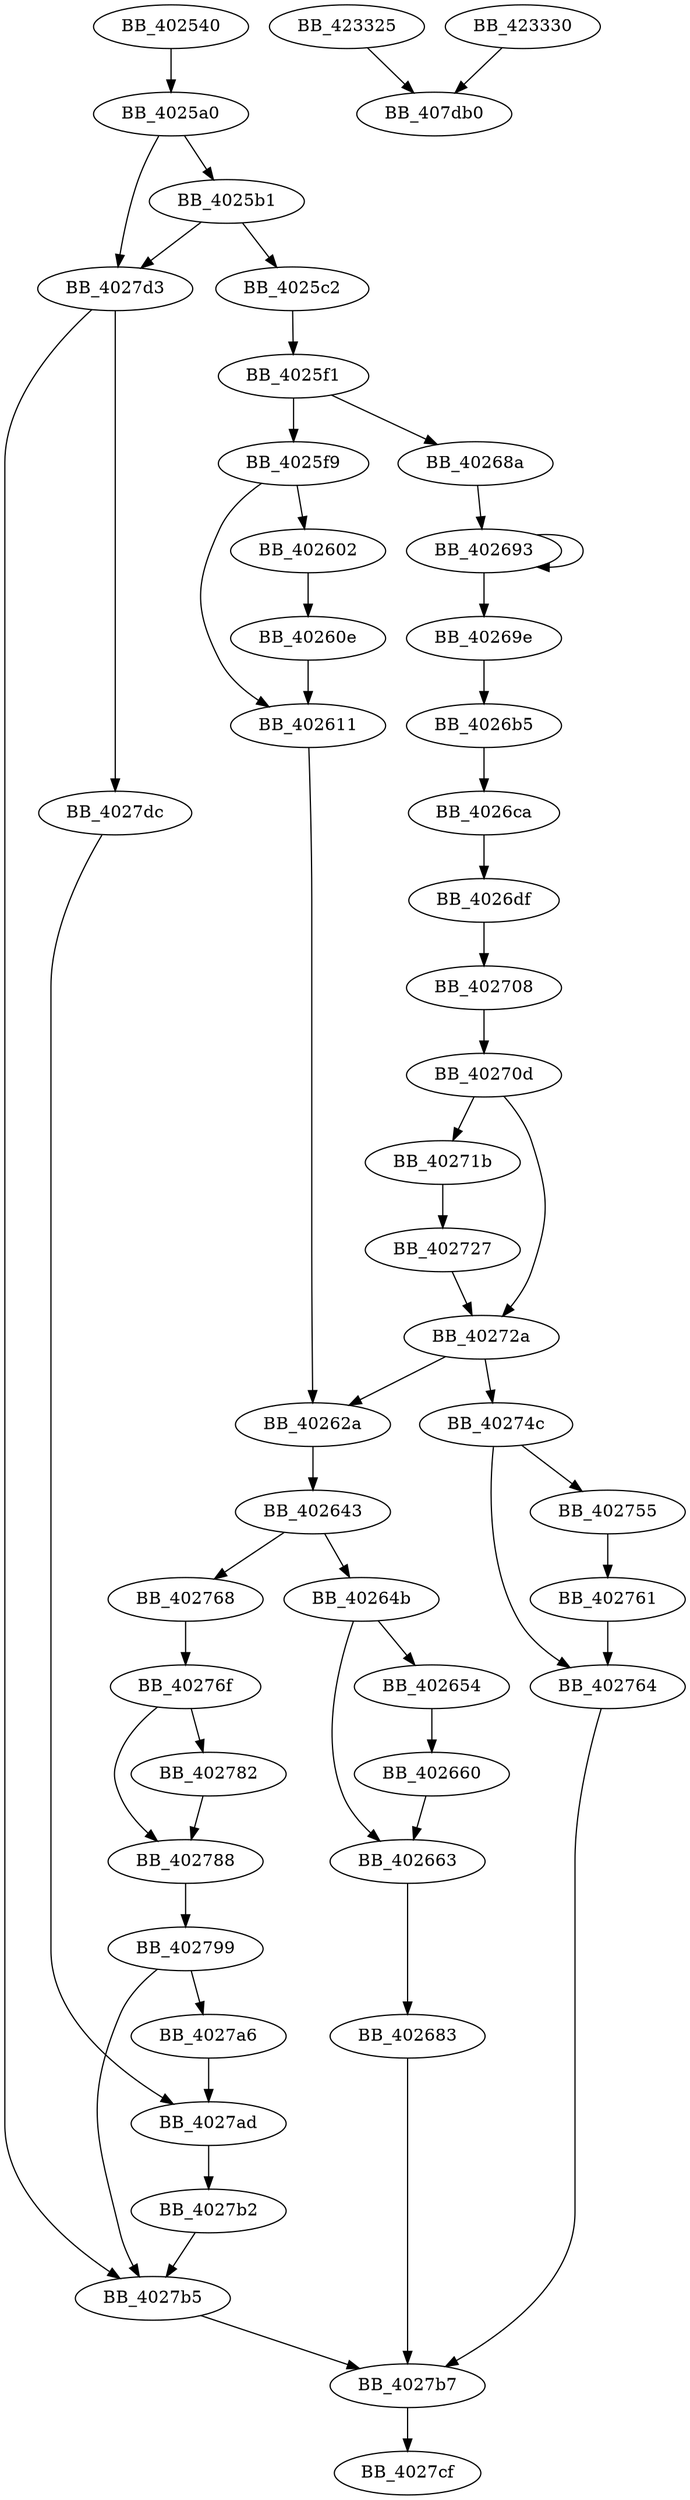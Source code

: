 DiGraph sub_402540{
BB_402540->BB_4025a0
BB_4025a0->BB_4025b1
BB_4025a0->BB_4027d3
BB_4025b1->BB_4025c2
BB_4025b1->BB_4027d3
BB_4025c2->BB_4025f1
BB_4025f1->BB_4025f9
BB_4025f1->BB_40268a
BB_4025f9->BB_402602
BB_4025f9->BB_402611
BB_402602->BB_40260e
BB_40260e->BB_402611
BB_402611->BB_40262a
BB_40262a->BB_402643
BB_402643->BB_40264b
BB_402643->BB_402768
BB_40264b->BB_402654
BB_40264b->BB_402663
BB_402654->BB_402660
BB_402660->BB_402663
BB_402663->BB_402683
BB_402683->BB_4027b7
BB_40268a->BB_402693
BB_402693->BB_402693
BB_402693->BB_40269e
BB_40269e->BB_4026b5
BB_4026b5->BB_4026ca
BB_4026ca->BB_4026df
BB_4026df->BB_402708
BB_402708->BB_40270d
BB_40270d->BB_40271b
BB_40270d->BB_40272a
BB_40271b->BB_402727
BB_402727->BB_40272a
BB_40272a->BB_40262a
BB_40272a->BB_40274c
BB_40274c->BB_402755
BB_40274c->BB_402764
BB_402755->BB_402761
BB_402761->BB_402764
BB_402764->BB_4027b7
BB_402768->BB_40276f
BB_40276f->BB_402782
BB_40276f->BB_402788
BB_402782->BB_402788
BB_402788->BB_402799
BB_402799->BB_4027a6
BB_402799->BB_4027b5
BB_4027a6->BB_4027ad
BB_4027ad->BB_4027b2
BB_4027b2->BB_4027b5
BB_4027b5->BB_4027b7
BB_4027b7->BB_4027cf
BB_4027d3->BB_4027b5
BB_4027d3->BB_4027dc
BB_4027dc->BB_4027ad
BB_423325->BB_407db0
BB_423330->BB_407db0
}
